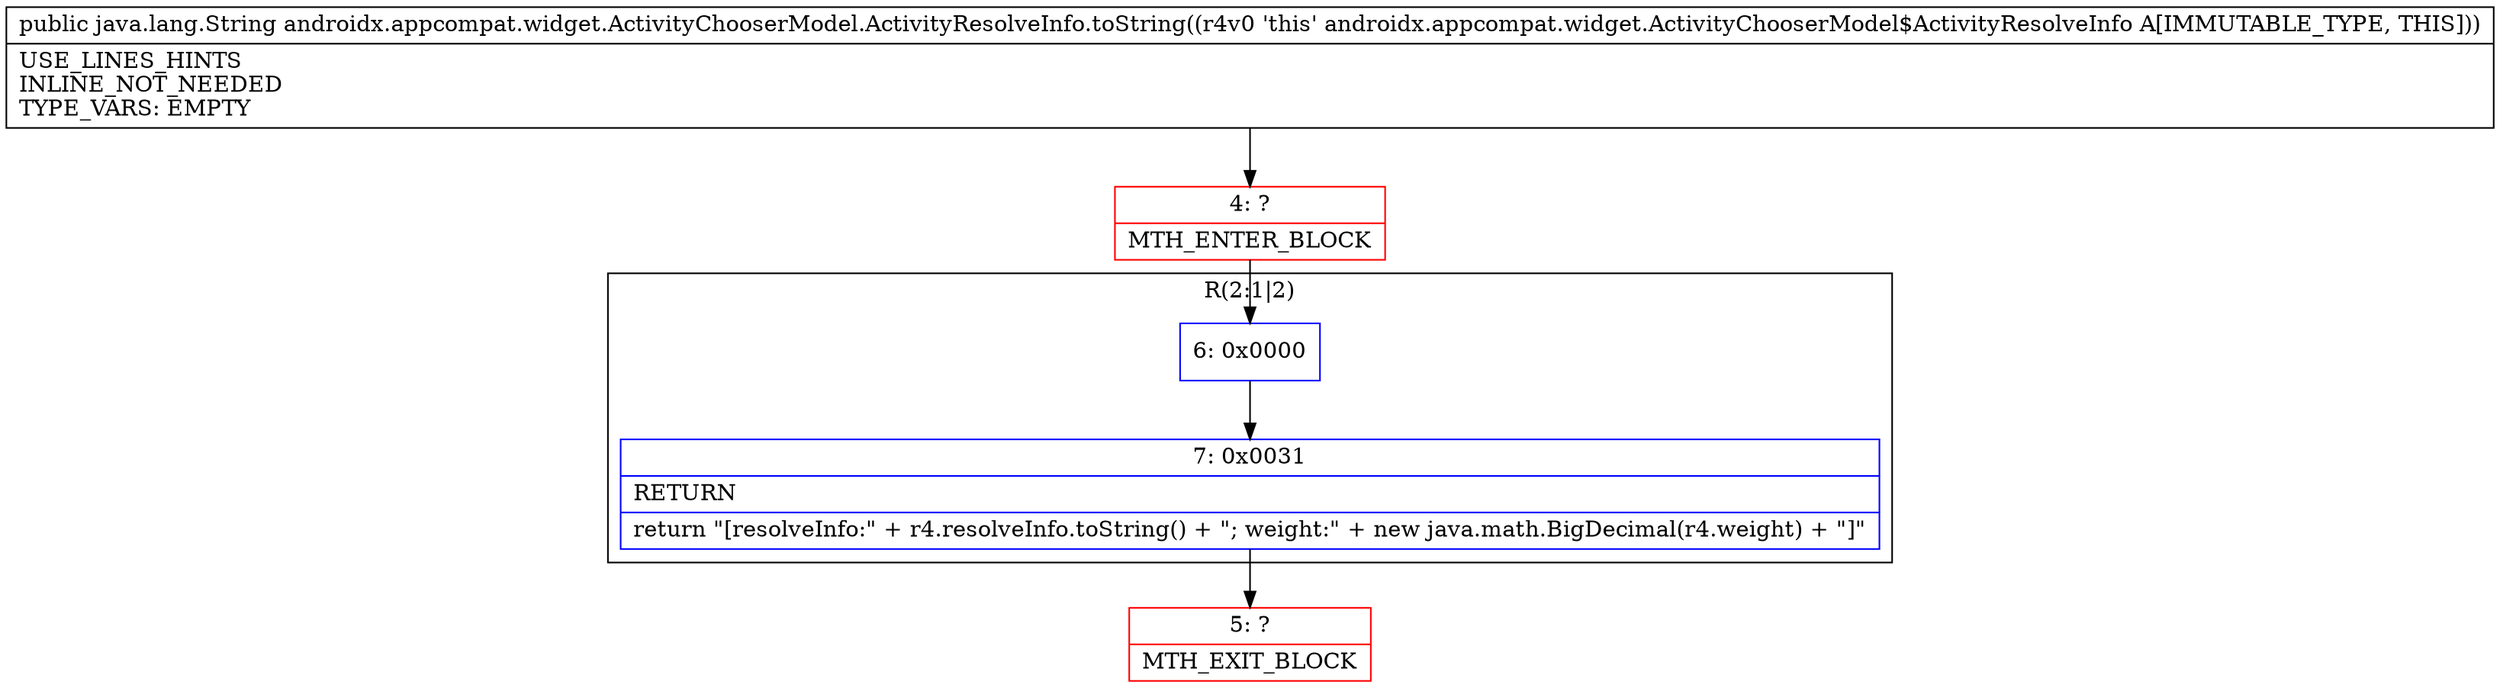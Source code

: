 digraph "CFG forandroidx.appcompat.widget.ActivityChooserModel.ActivityResolveInfo.toString()Ljava\/lang\/String;" {
subgraph cluster_Region_1619118695 {
label = "R(2:1|2)";
node [shape=record,color=blue];
Node_6 [shape=record,label="{6\:\ 0x0000}"];
Node_7 [shape=record,label="{7\:\ 0x0031|RETURN\l|return \"[resolveInfo:\" + r4.resolveInfo.toString() + \"; weight:\" + new java.math.BigDecimal(r4.weight) + \"]\"\l}"];
}
Node_4 [shape=record,color=red,label="{4\:\ ?|MTH_ENTER_BLOCK\l}"];
Node_5 [shape=record,color=red,label="{5\:\ ?|MTH_EXIT_BLOCK\l}"];
MethodNode[shape=record,label="{public java.lang.String androidx.appcompat.widget.ActivityChooserModel.ActivityResolveInfo.toString((r4v0 'this' androidx.appcompat.widget.ActivityChooserModel$ActivityResolveInfo A[IMMUTABLE_TYPE, THIS]))  | USE_LINES_HINTS\lINLINE_NOT_NEEDED\lTYPE_VARS: EMPTY\l}"];
MethodNode -> Node_4;Node_6 -> Node_7;
Node_7 -> Node_5;
Node_4 -> Node_6;
}

